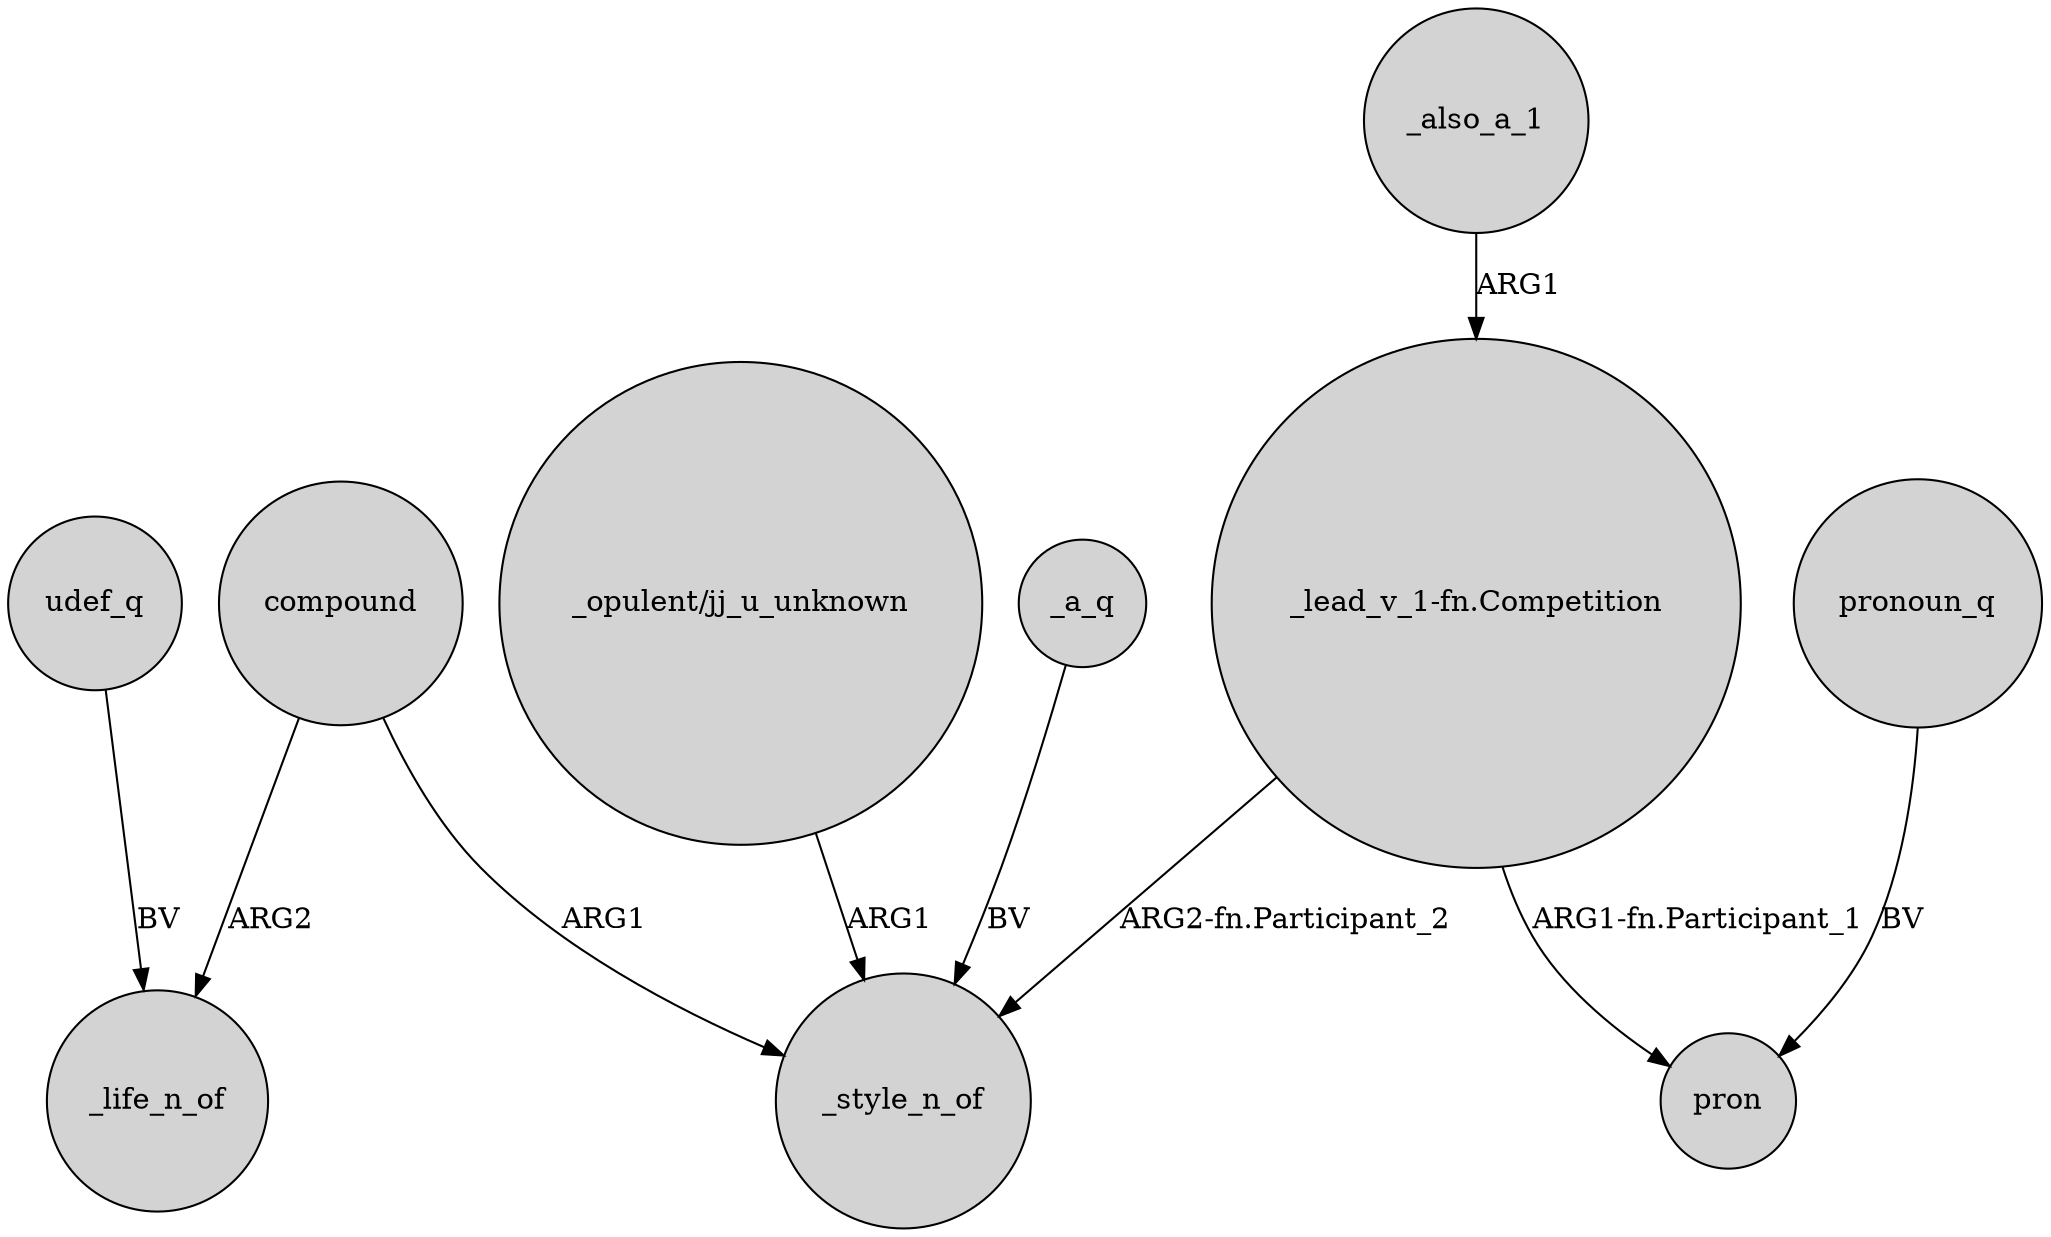digraph {
	node [shape=circle style=filled]
	compound -> _life_n_of [label=ARG2]
	"_opulent/jj_u_unknown" -> _style_n_of [label=ARG1]
	compound -> _style_n_of [label=ARG1]
	_also_a_1 -> "_lead_v_1-fn.Competition" [label=ARG1]
	"_lead_v_1-fn.Competition" -> pron [label="ARG1-fn.Participant_1"]
	udef_q -> _life_n_of [label=BV]
	pronoun_q -> pron [label=BV]
	"_lead_v_1-fn.Competition" -> _style_n_of [label="ARG2-fn.Participant_2"]
	_a_q -> _style_n_of [label=BV]
}
